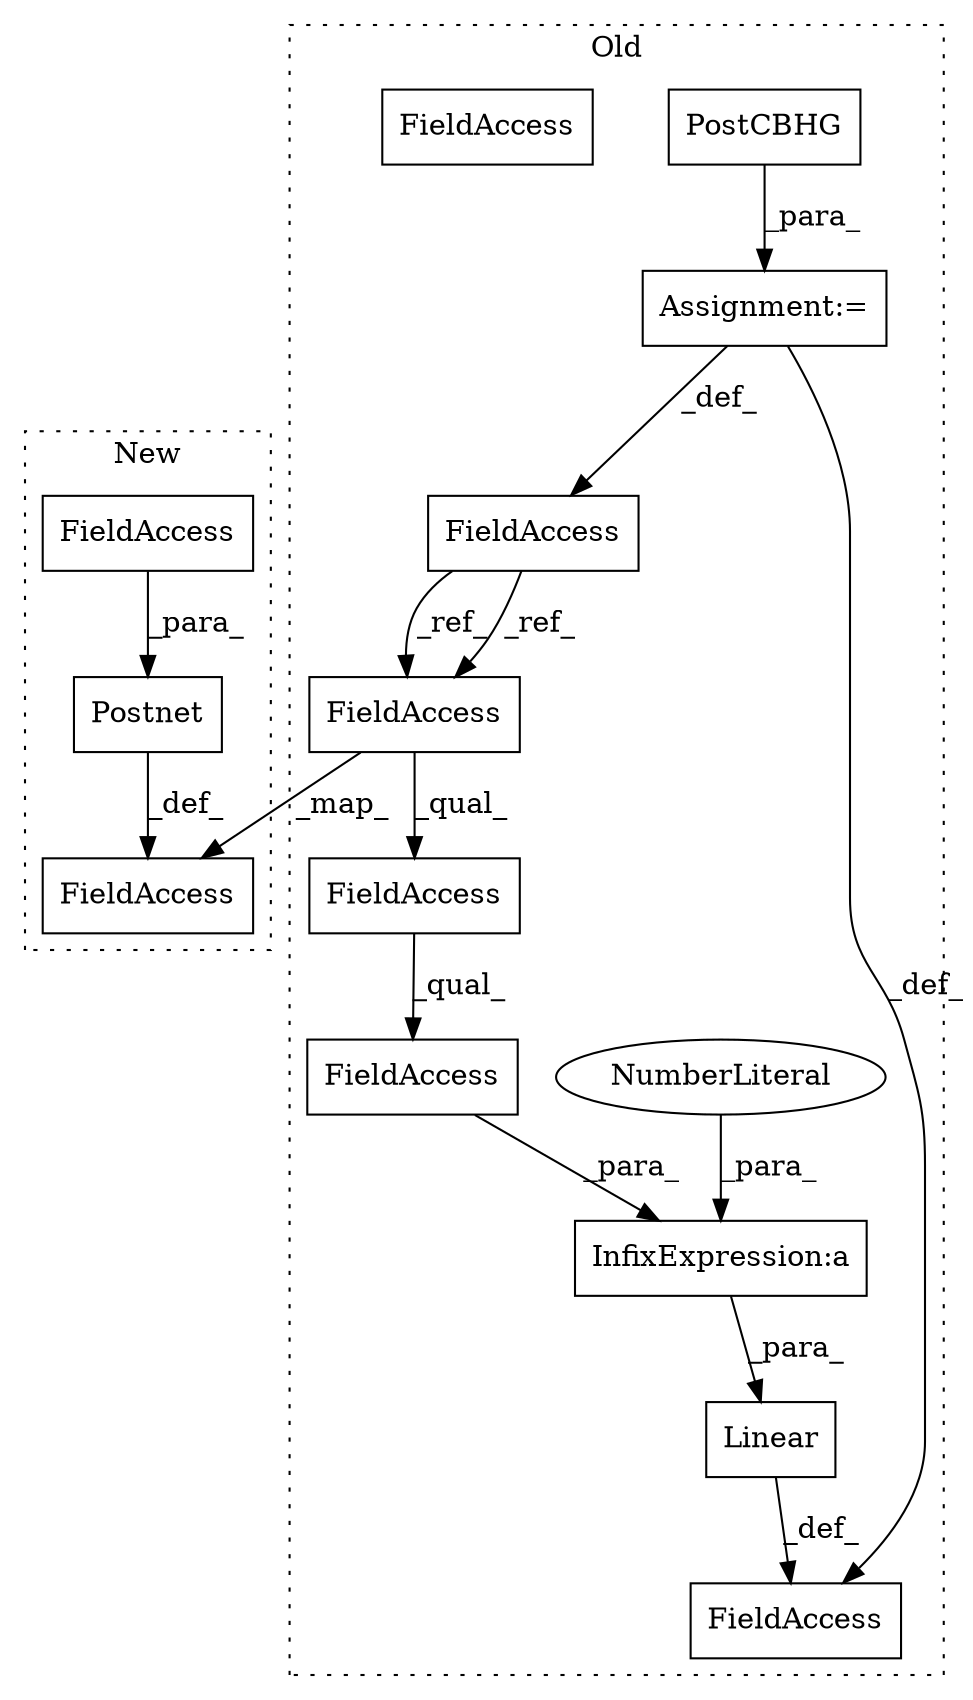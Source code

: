 digraph G {
subgraph cluster0 {
1 [label="Linear" a="32" s="1667,1727" l="7,1" shape="box"];
3 [label="InfixExpression:a" a="27" s="1704" l="3" shape="box"];
4 [label="NumberLiteral" a="34" s="1707" l="1" shape="ellipse"];
6 [label="FieldAccess" a="22" s="1674" l="30" shape="box"];
7 [label="FieldAccess" a="22" s="1674" l="17" shape="box"];
8 [label="FieldAccess" a="22" s="1600" l="12" shape="box"];
9 [label="FieldAccess" a="22" s="1647" l="16" shape="box"];
10 [label="Assignment:=" a="7" s="1612" l="1" shape="box"];
11 [label="PostCBHG" a="32" s="1613,1640" l="9,1" shape="box"];
13 [label="FieldAccess" a="22" s="1674" l="12" shape="box"];
14 [label="FieldAccess" a="22" s="1674" l="12" shape="box"];
label = "Old";
style="dotted";
}
subgraph cluster1 {
2 [label="Postnet" a="32" s="1834,1865" l="8,1" shape="box"];
5 [label="FieldAccess" a="22" s="1842" l="23" shape="box"];
12 [label="FieldAccess" a="22" s="1821" l="12" shape="box"];
label = "New";
style="dotted";
}
1 -> 9 [label="_def_"];
2 -> 12 [label="_def_"];
3 -> 1 [label="_para_"];
4 -> 3 [label="_para_"];
5 -> 2 [label="_para_"];
6 -> 3 [label="_para_"];
7 -> 6 [label="_qual_"];
8 -> 14 [label="_ref_"];
8 -> 14 [label="_ref_"];
10 -> 8 [label="_def_"];
10 -> 9 [label="_def_"];
11 -> 10 [label="_para_"];
14 -> 12 [label="_map_"];
14 -> 7 [label="_qual_"];
}